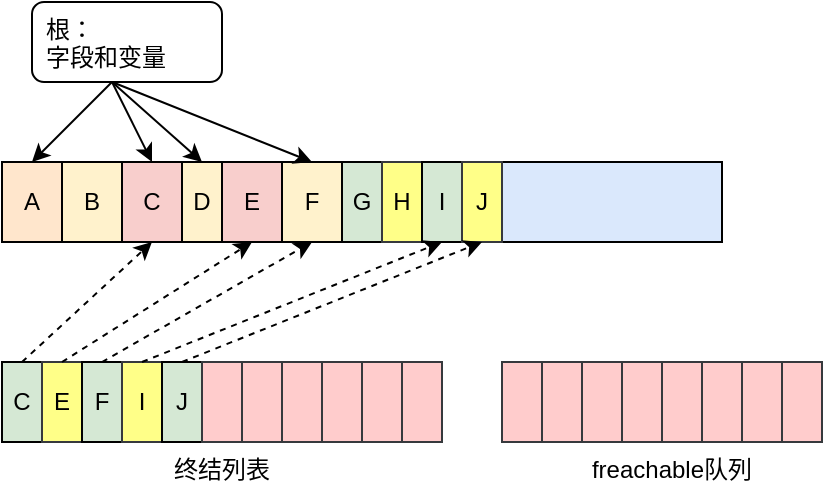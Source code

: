 <mxfile version="13.9.9" type="device"><diagram id="pz48oRtnG3kSuL2Pg-VV" name="第 1 页"><mxGraphModel dx="632" dy="555" grid="1" gridSize="10" guides="1" tooltips="1" connect="1" arrows="1" fold="1" page="1" pageScale="1" pageWidth="827" pageHeight="1169" math="0" shadow="0"><root><mxCell id="0"/><mxCell id="1" parent="0"/><mxCell id="vX8RNDFzj1aktsNVUXZF-1" value="" style="rounded=0;whiteSpace=wrap;html=1;fillColor=#dae8fc;" parent="1" vertex="1"><mxGeometry x="190" y="240" width="360" height="40" as="geometry"/></mxCell><mxCell id="vX8RNDFzj1aktsNVUXZF-4" value="A" style="rounded=0;whiteSpace=wrap;html=1;fillColor=#ffe6cc;" parent="1" vertex="1"><mxGeometry x="190" y="240" width="30" height="40" as="geometry"/></mxCell><mxCell id="vX8RNDFzj1aktsNVUXZF-5" value="B" style="rounded=0;whiteSpace=wrap;html=1;fillColor=#fff2cc;" parent="1" vertex="1"><mxGeometry x="220" y="240" width="30" height="40" as="geometry"/></mxCell><mxCell id="vX8RNDFzj1aktsNVUXZF-6" value="C" style="rounded=0;whiteSpace=wrap;html=1;fillColor=#f8cecc;" parent="1" vertex="1"><mxGeometry x="250" y="240" width="30" height="40" as="geometry"/></mxCell><mxCell id="wmIKjS0KTQ7u7mXXUuP7-1" value="D" style="rounded=0;whiteSpace=wrap;html=1;fillColor=#fff2cc;" vertex="1" parent="1"><mxGeometry x="280" y="240" width="20" height="40" as="geometry"/></mxCell><mxCell id="wmIKjS0KTQ7u7mXXUuP7-2" value="E" style="rounded=0;whiteSpace=wrap;html=1;fillColor=#f8cecc;" vertex="1" parent="1"><mxGeometry x="300" y="240" width="30" height="40" as="geometry"/></mxCell><mxCell id="wmIKjS0KTQ7u7mXXUuP7-3" value="F" style="rounded=0;whiteSpace=wrap;html=1;fillColor=#fff2cc;" vertex="1" parent="1"><mxGeometry x="330" y="240" width="30" height="40" as="geometry"/></mxCell><mxCell id="wmIKjS0KTQ7u7mXXUuP7-4" value="G" style="rounded=0;whiteSpace=wrap;html=1;fillColor=#d5e8d4;" vertex="1" parent="1"><mxGeometry x="360" y="240" width="20" height="40" as="geometry"/></mxCell><mxCell id="wmIKjS0KTQ7u7mXXUuP7-5" value="H" style="rounded=0;whiteSpace=wrap;html=1;fillColor=#ffff88;strokeColor=#36393d;" vertex="1" parent="1"><mxGeometry x="380" y="240" width="20" height="40" as="geometry"/></mxCell><mxCell id="wmIKjS0KTQ7u7mXXUuP7-6" value="I" style="rounded=0;whiteSpace=wrap;html=1;fillColor=#d5e8d4;" vertex="1" parent="1"><mxGeometry x="400" y="240" width="20" height="40" as="geometry"/></mxCell><mxCell id="wmIKjS0KTQ7u7mXXUuP7-7" value="J" style="rounded=0;whiteSpace=wrap;html=1;fillColor=#ffff88;strokeColor=#36393d;" vertex="1" parent="1"><mxGeometry x="420" y="240" width="20" height="40" as="geometry"/></mxCell><mxCell id="wmIKjS0KTQ7u7mXXUuP7-8" value="" style="rounded=1;whiteSpace=wrap;html=1;strokeColor=#000000;" vertex="1" parent="1"><mxGeometry x="205" y="160" width="95" height="40" as="geometry"/></mxCell><mxCell id="wmIKjS0KTQ7u7mXXUuP7-9" value="根：&lt;br&gt;字段和变量" style="text;html=1;strokeColor=none;fillColor=none;align=left;verticalAlign=top;whiteSpace=wrap;rounded=0;" vertex="1" parent="1"><mxGeometry x="210" y="160" width="70" height="40" as="geometry"/></mxCell><mxCell id="wmIKjS0KTQ7u7mXXUuP7-10" value="" style="endArrow=classic;html=1;exitX=0.5;exitY=1;exitDx=0;exitDy=0;entryX=0.5;entryY=0;entryDx=0;entryDy=0;" edge="1" parent="1" source="wmIKjS0KTQ7u7mXXUuP7-9" target="vX8RNDFzj1aktsNVUXZF-4"><mxGeometry width="50" height="50" relative="1" as="geometry"><mxPoint x="370" y="380" as="sourcePoint"/><mxPoint x="420" y="330" as="targetPoint"/></mxGeometry></mxCell><mxCell id="wmIKjS0KTQ7u7mXXUuP7-11" value="" style="endArrow=classic;html=1;exitX=0.5;exitY=1;exitDx=0;exitDy=0;entryX=0.5;entryY=0;entryDx=0;entryDy=0;" edge="1" parent="1" source="wmIKjS0KTQ7u7mXXUuP7-9" target="vX8RNDFzj1aktsNVUXZF-6"><mxGeometry width="50" height="50" relative="1" as="geometry"><mxPoint x="370" y="380" as="sourcePoint"/><mxPoint x="420" y="330" as="targetPoint"/></mxGeometry></mxCell><mxCell id="wmIKjS0KTQ7u7mXXUuP7-12" value="" style="endArrow=classic;html=1;entryX=0.5;entryY=0;entryDx=0;entryDy=0;exitX=0.5;exitY=1;exitDx=0;exitDy=0;" edge="1" parent="1" source="wmIKjS0KTQ7u7mXXUuP7-9" target="wmIKjS0KTQ7u7mXXUuP7-1"><mxGeometry width="50" height="50" relative="1" as="geometry"><mxPoint x="244" y="200" as="sourcePoint"/><mxPoint x="414" y="330" as="targetPoint"/></mxGeometry></mxCell><mxCell id="wmIKjS0KTQ7u7mXXUuP7-13" value="" style="endArrow=classic;html=1;exitX=0.5;exitY=1;exitDx=0;exitDy=0;entryX=0.5;entryY=0;entryDx=0;entryDy=0;" edge="1" parent="1" source="wmIKjS0KTQ7u7mXXUuP7-9" target="wmIKjS0KTQ7u7mXXUuP7-3"><mxGeometry width="50" height="50" relative="1" as="geometry"><mxPoint x="370" y="380" as="sourcePoint"/><mxPoint x="420" y="330" as="targetPoint"/></mxGeometry></mxCell><mxCell id="wmIKjS0KTQ7u7mXXUuP7-14" value="" style="rounded=0;whiteSpace=wrap;html=1;fillColor=#dae8fc;" vertex="1" parent="1"><mxGeometry x="190" y="340" width="220" height="40" as="geometry"/></mxCell><mxCell id="wmIKjS0KTQ7u7mXXUuP7-15" value="C" style="rounded=0;whiteSpace=wrap;html=1;fillColor=#d5e8d4;" vertex="1" parent="1"><mxGeometry x="190" y="340" width="20" height="40" as="geometry"/></mxCell><mxCell id="wmIKjS0KTQ7u7mXXUuP7-16" value="E" style="rounded=0;whiteSpace=wrap;html=1;fillColor=#ffff88;strokeColor=#36393d;" vertex="1" parent="1"><mxGeometry x="210" y="340" width="20" height="40" as="geometry"/></mxCell><mxCell id="wmIKjS0KTQ7u7mXXUuP7-17" value="F" style="rounded=0;whiteSpace=wrap;html=1;fillColor=#d5e8d4;" vertex="1" parent="1"><mxGeometry x="230" y="340" width="20" height="40" as="geometry"/></mxCell><mxCell id="wmIKjS0KTQ7u7mXXUuP7-18" value="I" style="rounded=0;whiteSpace=wrap;html=1;fillColor=#ffff88;strokeColor=#36393d;" vertex="1" parent="1"><mxGeometry x="250" y="340" width="20" height="40" as="geometry"/></mxCell><mxCell id="wmIKjS0KTQ7u7mXXUuP7-19" value="J" style="rounded=0;whiteSpace=wrap;html=1;fillColor=#d5e8d4;" vertex="1" parent="1"><mxGeometry x="270" y="340" width="20" height="40" as="geometry"/></mxCell><mxCell id="wmIKjS0KTQ7u7mXXUuP7-20" value="" style="rounded=0;whiteSpace=wrap;html=1;fillColor=#ffcccc;strokeColor=#36393d;" vertex="1" parent="1"><mxGeometry x="290" y="340" width="20" height="40" as="geometry"/></mxCell><mxCell id="wmIKjS0KTQ7u7mXXUuP7-22" value="" style="rounded=0;whiteSpace=wrap;html=1;fillColor=#ffcccc;strokeColor=#36393d;" vertex="1" parent="1"><mxGeometry x="310" y="340" width="20" height="40" as="geometry"/></mxCell><mxCell id="wmIKjS0KTQ7u7mXXUuP7-23" value="" style="rounded=0;whiteSpace=wrap;html=1;fillColor=#ffcccc;strokeColor=#36393d;" vertex="1" parent="1"><mxGeometry x="330" y="340" width="20" height="40" as="geometry"/></mxCell><mxCell id="wmIKjS0KTQ7u7mXXUuP7-24" value="" style="rounded=0;whiteSpace=wrap;html=1;fillColor=#ffcccc;strokeColor=#36393d;" vertex="1" parent="1"><mxGeometry x="350" y="340" width="20" height="40" as="geometry"/></mxCell><mxCell id="wmIKjS0KTQ7u7mXXUuP7-25" value="" style="rounded=0;whiteSpace=wrap;html=1;fillColor=#ffcccc;strokeColor=#36393d;" vertex="1" parent="1"><mxGeometry x="370" y="340" width="20" height="40" as="geometry"/></mxCell><mxCell id="wmIKjS0KTQ7u7mXXUuP7-26" value="" style="rounded=0;whiteSpace=wrap;html=1;fillColor=#ffcccc;strokeColor=#36393d;" vertex="1" parent="1"><mxGeometry x="390" y="340" width="20" height="40" as="geometry"/></mxCell><mxCell id="wmIKjS0KTQ7u7mXXUuP7-27" value="" style="endArrow=classic;html=1;exitX=0.5;exitY=0;exitDx=0;exitDy=0;entryX=0.5;entryY=1;entryDx=0;entryDy=0;dashed=1;" edge="1" parent="1" source="wmIKjS0KTQ7u7mXXUuP7-15" target="vX8RNDFzj1aktsNVUXZF-6"><mxGeometry width="50" height="50" relative="1" as="geometry"><mxPoint x="370" y="380" as="sourcePoint"/><mxPoint x="420" y="330" as="targetPoint"/></mxGeometry></mxCell><mxCell id="wmIKjS0KTQ7u7mXXUuP7-28" value="" style="endArrow=classic;html=1;exitX=0.5;exitY=0;exitDx=0;exitDy=0;entryX=0.5;entryY=1;entryDx=0;entryDy=0;dashed=1;" edge="1" parent="1" source="wmIKjS0KTQ7u7mXXUuP7-16" target="wmIKjS0KTQ7u7mXXUuP7-2"><mxGeometry width="50" height="50" relative="1" as="geometry"><mxPoint x="210" y="350" as="sourcePoint"/><mxPoint x="275" y="290" as="targetPoint"/></mxGeometry></mxCell><mxCell id="wmIKjS0KTQ7u7mXXUuP7-29" value="" style="endArrow=classic;html=1;exitX=0.5;exitY=0;exitDx=0;exitDy=0;entryX=0.5;entryY=1;entryDx=0;entryDy=0;dashed=1;" edge="1" parent="1" source="wmIKjS0KTQ7u7mXXUuP7-17" target="wmIKjS0KTQ7u7mXXUuP7-3"><mxGeometry width="50" height="50" relative="1" as="geometry"><mxPoint x="230" y="350" as="sourcePoint"/><mxPoint x="325" y="290" as="targetPoint"/></mxGeometry></mxCell><mxCell id="wmIKjS0KTQ7u7mXXUuP7-30" value="" style="endArrow=classic;html=1;exitX=0.5;exitY=0;exitDx=0;exitDy=0;entryX=0.5;entryY=1;entryDx=0;entryDy=0;dashed=1;" edge="1" parent="1" source="wmIKjS0KTQ7u7mXXUuP7-18" target="wmIKjS0KTQ7u7mXXUuP7-6"><mxGeometry width="50" height="50" relative="1" as="geometry"><mxPoint x="250" y="350" as="sourcePoint"/><mxPoint x="355" y="290" as="targetPoint"/></mxGeometry></mxCell><mxCell id="wmIKjS0KTQ7u7mXXUuP7-31" value="" style="endArrow=classic;html=1;exitX=0.5;exitY=0;exitDx=0;exitDy=0;entryX=0.5;entryY=1;entryDx=0;entryDy=0;dashed=1;" edge="1" parent="1" source="wmIKjS0KTQ7u7mXXUuP7-19" target="wmIKjS0KTQ7u7mXXUuP7-7"><mxGeometry width="50" height="50" relative="1" as="geometry"><mxPoint x="270" y="350" as="sourcePoint"/><mxPoint x="419.66" y="293.2" as="targetPoint"/></mxGeometry></mxCell><mxCell id="wmIKjS0KTQ7u7mXXUuP7-32" value="" style="rounded=0;whiteSpace=wrap;html=1;fillColor=#ffcccc;strokeColor=#36393d;" vertex="1" parent="1"><mxGeometry x="440" y="340" width="20" height="40" as="geometry"/></mxCell><mxCell id="wmIKjS0KTQ7u7mXXUuP7-33" value="" style="rounded=0;whiteSpace=wrap;html=1;fillColor=#ffcccc;strokeColor=#36393d;" vertex="1" parent="1"><mxGeometry x="460" y="340" width="20" height="40" as="geometry"/></mxCell><mxCell id="wmIKjS0KTQ7u7mXXUuP7-34" value="" style="rounded=0;whiteSpace=wrap;html=1;fillColor=#ffcccc;strokeColor=#36393d;" vertex="1" parent="1"><mxGeometry x="480" y="340" width="20" height="40" as="geometry"/></mxCell><mxCell id="wmIKjS0KTQ7u7mXXUuP7-35" value="" style="rounded=0;whiteSpace=wrap;html=1;fillColor=#ffcccc;strokeColor=#36393d;" vertex="1" parent="1"><mxGeometry x="500" y="340" width="20" height="40" as="geometry"/></mxCell><mxCell id="wmIKjS0KTQ7u7mXXUuP7-36" value="" style="rounded=0;whiteSpace=wrap;html=1;fillColor=#ffcccc;strokeColor=#36393d;" vertex="1" parent="1"><mxGeometry x="520" y="340" width="20" height="40" as="geometry"/></mxCell><mxCell id="wmIKjS0KTQ7u7mXXUuP7-37" value="" style="rounded=0;whiteSpace=wrap;html=1;fillColor=#ffcccc;strokeColor=#36393d;" vertex="1" parent="1"><mxGeometry x="540" y="340" width="20" height="40" as="geometry"/></mxCell><mxCell id="wmIKjS0KTQ7u7mXXUuP7-38" value="" style="rounded=0;whiteSpace=wrap;html=1;fillColor=#ffcccc;strokeColor=#36393d;" vertex="1" parent="1"><mxGeometry x="560" y="340" width="20" height="40" as="geometry"/></mxCell><mxCell id="wmIKjS0KTQ7u7mXXUuP7-39" value="" style="rounded=0;whiteSpace=wrap;html=1;fillColor=#ffcccc;strokeColor=#36393d;" vertex="1" parent="1"><mxGeometry x="580" y="340" width="20" height="40" as="geometry"/></mxCell><mxCell id="wmIKjS0KTQ7u7mXXUuP7-40" value="终结列表" style="text;html=1;strokeColor=none;fillColor=none;align=center;verticalAlign=middle;whiteSpace=wrap;rounded=0;" vertex="1" parent="1"><mxGeometry x="260" y="384" width="80" height="20" as="geometry"/></mxCell><mxCell id="wmIKjS0KTQ7u7mXXUuP7-43" value="freachable队列" style="text;html=1;strokeColor=none;fillColor=none;align=center;verticalAlign=middle;whiteSpace=wrap;rounded=0;" vertex="1" parent="1"><mxGeometry x="480" y="384" width="90" height="20" as="geometry"/></mxCell></root></mxGraphModel></diagram></mxfile>